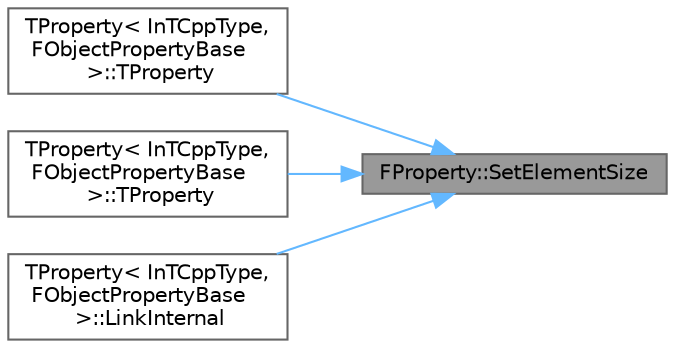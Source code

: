 digraph "FProperty::SetElementSize"
{
 // INTERACTIVE_SVG=YES
 // LATEX_PDF_SIZE
  bgcolor="transparent";
  edge [fontname=Helvetica,fontsize=10,labelfontname=Helvetica,labelfontsize=10];
  node [fontname=Helvetica,fontsize=10,shape=box,height=0.2,width=0.4];
  rankdir="RL";
  Node1 [id="Node000001",label="FProperty::SetElementSize",height=0.2,width=0.4,color="gray40", fillcolor="grey60", style="filled", fontcolor="black",tooltip=" "];
  Node1 -> Node2 [id="edge1_Node000001_Node000002",dir="back",color="steelblue1",style="solid",tooltip=" "];
  Node2 [id="Node000002",label="TProperty\< InTCppType,\l FObjectPropertyBase\l \>::TProperty",height=0.2,width=0.4,color="grey40", fillcolor="white", style="filled",URL="$d1/dc3/classTProperty.html#ac33057658365c676e9195ad2114d8026",tooltip=" "];
  Node1 -> Node3 [id="edge2_Node000001_Node000003",dir="back",color="steelblue1",style="solid",tooltip=" "];
  Node3 [id="Node000003",label="TProperty\< InTCppType,\l FObjectPropertyBase\l \>::TProperty",height=0.2,width=0.4,color="grey40", fillcolor="white", style="filled",URL="$d1/dc3/classTProperty.html#a6abd63de862d45bf993ba68aa3bcdac8",tooltip=" "];
  Node1 -> Node4 [id="edge3_Node000001_Node000004",dir="back",color="steelblue1",style="solid",tooltip=" "];
  Node4 [id="Node000004",label="TProperty\< InTCppType,\l FObjectPropertyBase\l \>::LinkInternal",height=0.2,width=0.4,color="grey40", fillcolor="white", style="filled",URL="$d1/dc3/classTProperty.html#a560922f38c3f898ea9d69bf3d1823017",tooltip=" "];
}
